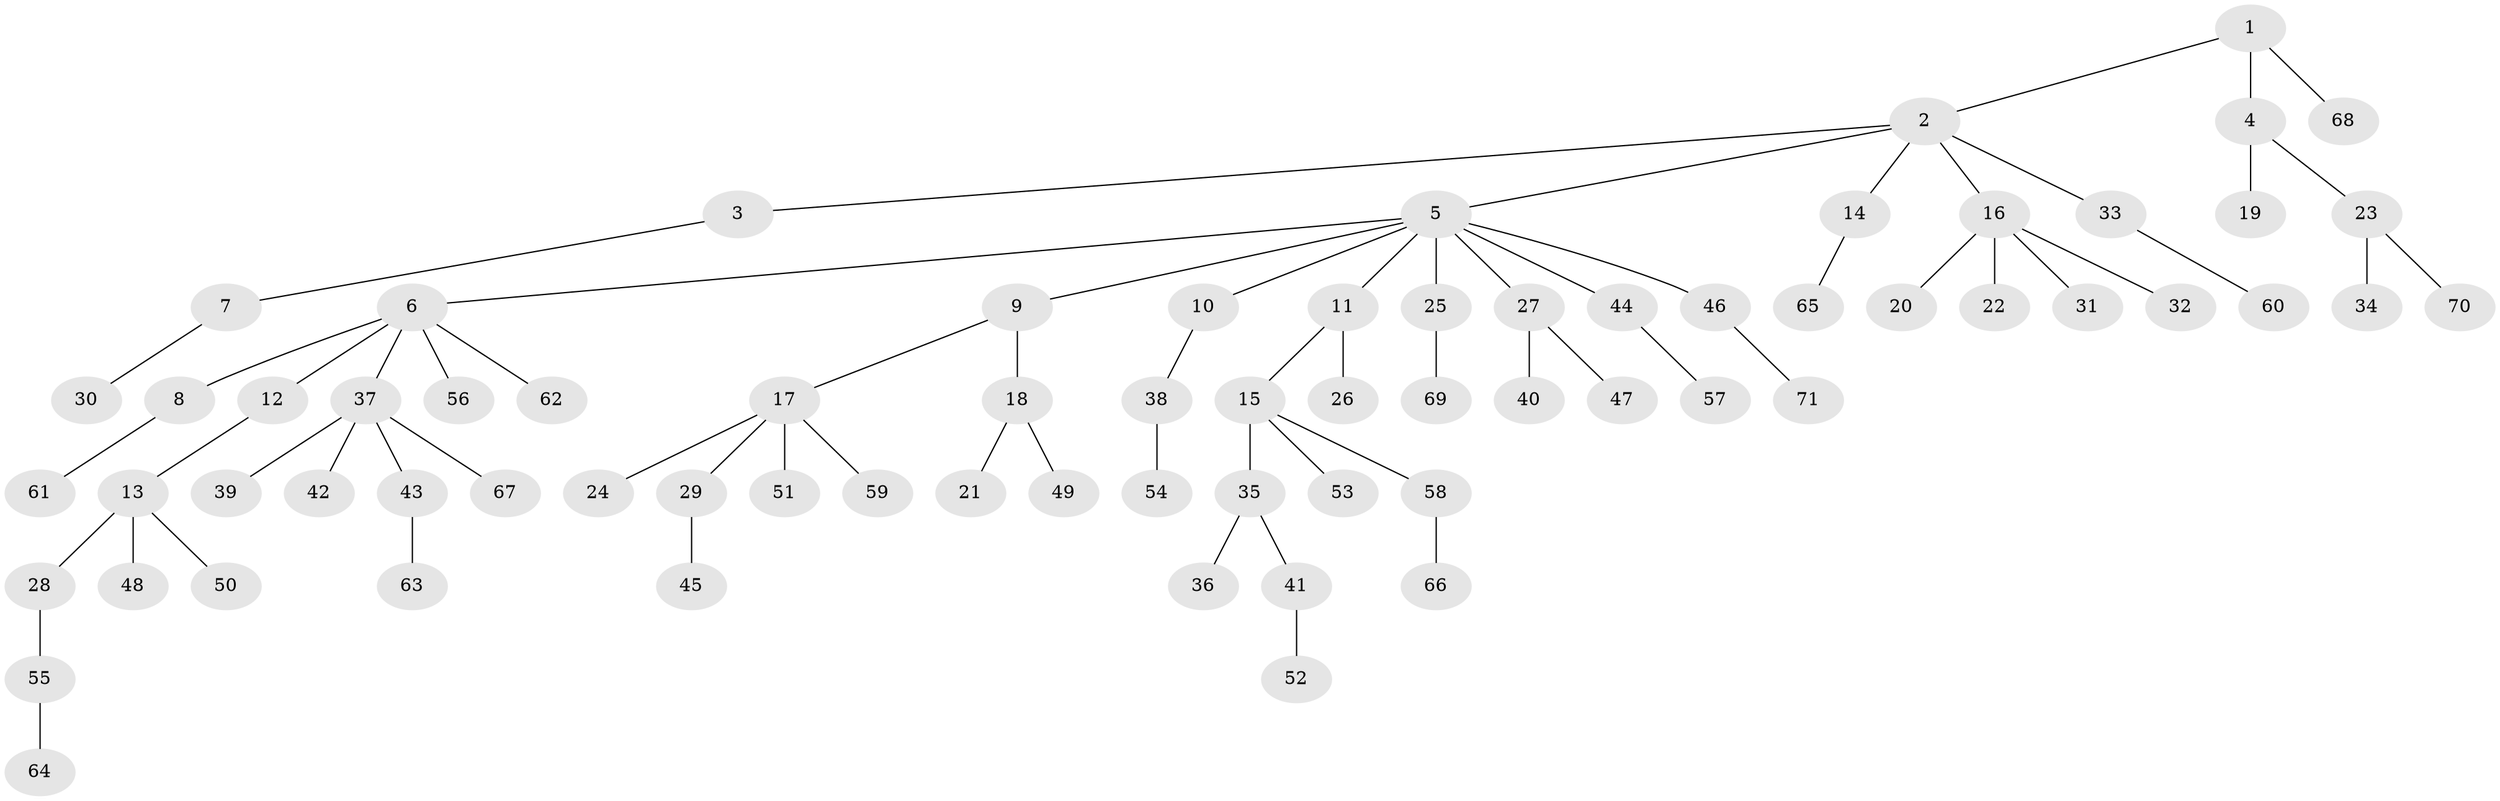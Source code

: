 // Generated by graph-tools (version 1.1) at 2025/11/02/27/25 16:11:27]
// undirected, 71 vertices, 70 edges
graph export_dot {
graph [start="1"]
  node [color=gray90,style=filled];
  1;
  2;
  3;
  4;
  5;
  6;
  7;
  8;
  9;
  10;
  11;
  12;
  13;
  14;
  15;
  16;
  17;
  18;
  19;
  20;
  21;
  22;
  23;
  24;
  25;
  26;
  27;
  28;
  29;
  30;
  31;
  32;
  33;
  34;
  35;
  36;
  37;
  38;
  39;
  40;
  41;
  42;
  43;
  44;
  45;
  46;
  47;
  48;
  49;
  50;
  51;
  52;
  53;
  54;
  55;
  56;
  57;
  58;
  59;
  60;
  61;
  62;
  63;
  64;
  65;
  66;
  67;
  68;
  69;
  70;
  71;
  1 -- 2;
  1 -- 4;
  1 -- 68;
  2 -- 3;
  2 -- 5;
  2 -- 14;
  2 -- 16;
  2 -- 33;
  3 -- 7;
  4 -- 19;
  4 -- 23;
  5 -- 6;
  5 -- 9;
  5 -- 10;
  5 -- 11;
  5 -- 25;
  5 -- 27;
  5 -- 44;
  5 -- 46;
  6 -- 8;
  6 -- 12;
  6 -- 37;
  6 -- 56;
  6 -- 62;
  7 -- 30;
  8 -- 61;
  9 -- 17;
  9 -- 18;
  10 -- 38;
  11 -- 15;
  11 -- 26;
  12 -- 13;
  13 -- 28;
  13 -- 48;
  13 -- 50;
  14 -- 65;
  15 -- 35;
  15 -- 53;
  15 -- 58;
  16 -- 20;
  16 -- 22;
  16 -- 31;
  16 -- 32;
  17 -- 24;
  17 -- 29;
  17 -- 51;
  17 -- 59;
  18 -- 21;
  18 -- 49;
  23 -- 34;
  23 -- 70;
  25 -- 69;
  27 -- 40;
  27 -- 47;
  28 -- 55;
  29 -- 45;
  33 -- 60;
  35 -- 36;
  35 -- 41;
  37 -- 39;
  37 -- 42;
  37 -- 43;
  37 -- 67;
  38 -- 54;
  41 -- 52;
  43 -- 63;
  44 -- 57;
  46 -- 71;
  55 -- 64;
  58 -- 66;
}
